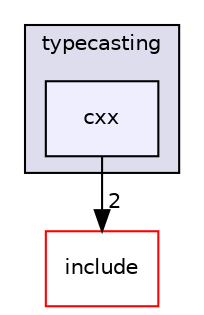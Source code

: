 digraph "cxx" {
  compound=true
  node [ fontsize="10", fontname="Helvetica"];
  edge [ labelfontsize="10", labelfontname="Helvetica"];
  subgraph clusterdir_b60a80b5573f59b8d3124d04096ac72b {
    graph [ bgcolor="#ddddee", pencolor="black", label="typecasting" fontname="Helvetica", fontsize="10", URL="dir_b60a80b5573f59b8d3124d04096ac72b.html"]
  dir_dcb304d27883590bbfbe55ffecd41f81 [shape=box, label="cxx", style="filled", fillcolor="#eeeeff", pencolor="black", URL="dir_dcb304d27883590bbfbe55ffecd41f81.html"];
  }
  dir_e1b2ad20a4299b7782c86f3e494c77ac [shape=box label="include" fillcolor="white" style="filled" color="red" URL="dir_e1b2ad20a4299b7782c86f3e494c77ac.html"];
  dir_dcb304d27883590bbfbe55ffecd41f81->dir_e1b2ad20a4299b7782c86f3e494c77ac [headlabel="2", labeldistance=1.5 headhref="dir_000202_000154.html"];
}

